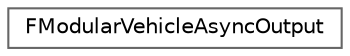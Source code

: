 digraph "Graphical Class Hierarchy"
{
 // INTERACTIVE_SVG=YES
 // LATEX_PDF_SIZE
  bgcolor="transparent";
  edge [fontname=Helvetica,fontsize=10,labelfontname=Helvetica,labelfontsize=10];
  node [fontname=Helvetica,fontsize=10,shape=box,height=0.2,width=0.4];
  rankdir="LR";
  Node0 [id="Node000000",label="FModularVehicleAsyncOutput",height=0.2,width=0.4,color="grey40", fillcolor="white", style="filled",URL="$d7/dda/structFModularVehicleAsyncOutput.html",tooltip="Async Output Data."];
}

